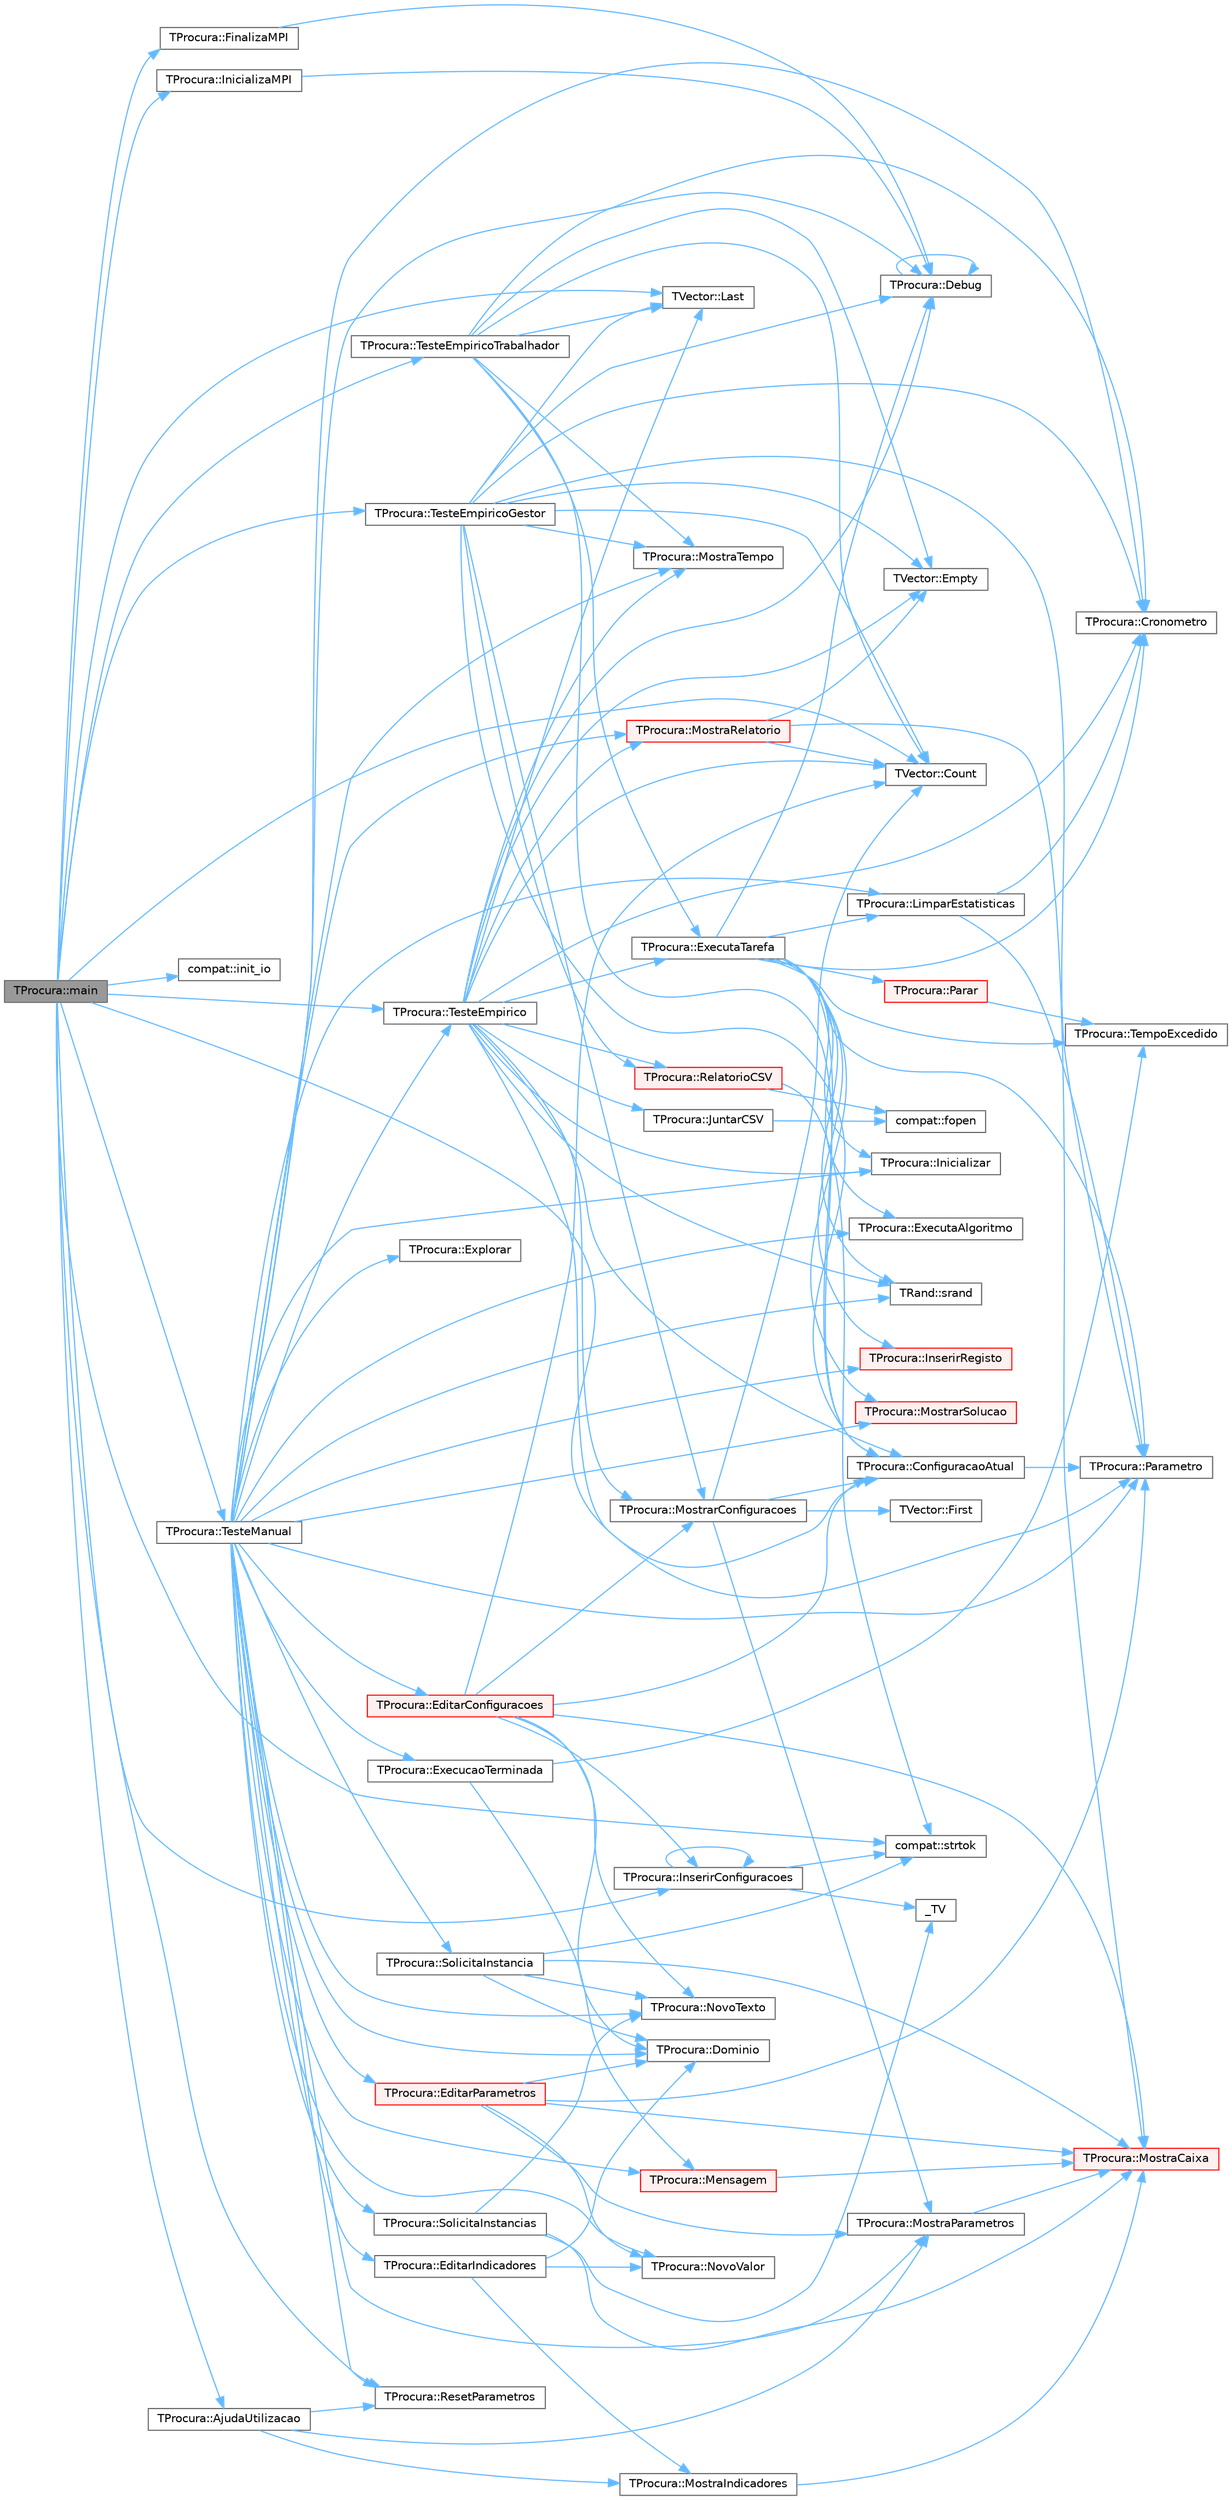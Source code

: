 digraph "TProcura::main"
{
 // LATEX_PDF_SIZE
  bgcolor="transparent";
  edge [fontname=Helvetica,fontsize=10,labelfontname=Helvetica,labelfontsize=10];
  node [fontname=Helvetica,fontsize=10,shape=box,height=0.2,width=0.4];
  rankdir="LR";
  Node1 [id="Node000001",label="TProcura::main",height=0.2,width=0.4,color="gray40", fillcolor="grey60", style="filled", fontcolor="black",tooltip="Inicializa a interação com o utilizador."];
  Node1 -> Node2 [id="edge1_Node000001_Node000002",color="steelblue1",style="solid",tooltip=" "];
  Node2 [id="Node000002",label="TProcura::AjudaUtilizacao",height=0.2,width=0.4,color="grey40", fillcolor="white", style="filled",URL="$classTProcura.html#adc4d653fe0feb6033083adc5d19e7fb5",tooltip="Mostra ajuda de utilização do programa."];
  Node2 -> Node3 [id="edge2_Node000002_Node000003",color="steelblue1",style="solid",tooltip=" "];
  Node3 [id="Node000003",label="TProcura::MostraIndicadores",height=0.2,width=0.4,color="grey40", fillcolor="white", style="filled",URL="$classTProcura.html#a99f5cf1c59ce543a58d802a1ac907299",tooltip="Mostra os indicadores definidos."];
  Node3 -> Node4 [id="edge3_Node000003_Node000004",color="steelblue1",style="solid",tooltip=" "];
  Node4 [id="Node000004",label="TProcura::MostraCaixa",height=0.2,width=0.4,color="red", fillcolor="#FFF0F0", style="filled",URL="$classTProcura.html#a3496857ee1a91785fbb6ad45f5e9ddea",tooltip=" "];
  Node2 -> Node6 [id="edge4_Node000002_Node000006",color="steelblue1",style="solid",tooltip=" "];
  Node6 [id="Node000006",label="TProcura::MostraParametros",height=0.2,width=0.4,color="grey40", fillcolor="white", style="filled",URL="$classTProcura.html#ae7fa07f03b8e5a201e35023ba7724b82",tooltip="Mostra os parâmetros atuais."];
  Node6 -> Node4 [id="edge5_Node000006_Node000004",color="steelblue1",style="solid",tooltip=" "];
  Node2 -> Node7 [id="edge6_Node000002_Node000007",color="steelblue1",style="solid",tooltip=" "];
  Node7 [id="Node000007",label="TProcura::ResetParametros",height=0.2,width=0.4,color="grey40", fillcolor="white", style="filled",URL="$classTProcura.html#a6b870a79b10bf2523bdb37c4b06bb871",tooltip="Inicializa os parametros, indicadores e instâncias."];
  Node1 -> Node8 [id="edge7_Node000001_Node000008",color="steelblue1",style="solid",tooltip=" "];
  Node8 [id="Node000008",label="TProcura::ConfiguracaoAtual",height=0.2,width=0.4,color="grey40", fillcolor="white", style="filled",URL="$classTProcura.html#ac1d9f06b12765a02290050af15463186",tooltip="Grava ou lê a configuração atual."];
  Node8 -> Node9 [id="edge8_Node000008_Node000009",color="steelblue1",style="solid",tooltip=" "];
  Node9 [id="Node000009",label="TProcura::Parametro",height=0.2,width=0.4,color="grey40", fillcolor="white", style="filled",URL="$classTProcura.html#a0e9e692f29af8a5d5279a8647c800437",tooltip=" "];
  Node1 -> Node10 [id="edge9_Node000001_Node000010",color="steelblue1",style="solid",tooltip=" "];
  Node10 [id="Node000010",label="TVector::Count",height=0.2,width=0.4,color="grey40", fillcolor="white", style="filled",URL="$classTVector.html#ac3c744d84543ca6e32859eb7dfccfeef",tooltip=" "];
  Node1 -> Node11 [id="edge10_Node000001_Node000011",color="steelblue1",style="solid",tooltip=" "];
  Node11 [id="Node000011",label="TProcura::FinalizaMPI",height=0.2,width=0.4,color="grey40", fillcolor="white", style="filled",URL="$classTProcura.html#a5f946d1f7a89ca3c50fbb80477966607",tooltip="Finaliza o ambiente MPI, se aplicável."];
  Node11 -> Node12 [id="edge11_Node000011_Node000012",color="steelblue1",style="solid",tooltip=" "];
  Node12 [id="Node000012",label="TProcura::Debug",height=0.2,width=0.4,color="grey40", fillcolor="white", style="filled",URL="$classTProcura.html#a0c5676c1b54ab6bdc1045b98aeafe456",tooltip="Mostra o estado no ecrã, para debug."];
  Node12 -> Node12 [id="edge12_Node000012_Node000012",color="steelblue1",style="solid",tooltip=" "];
  Node1 -> Node13 [id="edge13_Node000001_Node000013",color="steelblue1",style="solid",tooltip=" "];
  Node13 [id="Node000013",label="TProcura::InicializaMPI",height=0.2,width=0.4,color="grey40", fillcolor="white", style="filled",URL="$classTProcura.html#a99028e43382ddefb3660942deb95608d",tooltip="Inicializa o ambiente MPI, se aplicável."];
  Node13 -> Node12 [id="edge14_Node000013_Node000012",color="steelblue1",style="solid",tooltip=" "];
  Node1 -> Node14 [id="edge15_Node000001_Node000014",color="steelblue1",style="solid",tooltip=" "];
  Node14 [id="Node000014",label="compat::init_io",height=0.2,width=0.4,color="grey40", fillcolor="white", style="filled",URL="$namespacecompat.html#a4458d9a13083e2a6ae1b6c659c4043cc",tooltip=" "];
  Node1 -> Node15 [id="edge16_Node000001_Node000015",color="steelblue1",style="solid",tooltip=" "];
  Node15 [id="Node000015",label="TProcura::InserirConfiguracoes",height=0.2,width=0.4,color="grey40", fillcolor="white", style="filled",URL="$classTProcura.html#a662c7ff8ba62bb5745a7ee0ec92eea13",tooltip="Insere configurações a partir de uma string."];
  Node15 -> Node16 [id="edge17_Node000015_Node000016",color="steelblue1",style="solid",tooltip=" "];
  Node16 [id="Node000016",label="_TV",height=0.2,width=0.4,color="grey40", fillcolor="white", style="filled",URL="$TVector_8h.html#a442726d787e600d83bb1f358840dcb3a",tooltip=" "];
  Node15 -> Node15 [id="edge18_Node000015_Node000015",color="steelblue1",style="solid",tooltip=" "];
  Node15 -> Node17 [id="edge19_Node000015_Node000017",color="steelblue1",style="solid",tooltip=" "];
  Node17 [id="Node000017",label="compat::strtok",height=0.2,width=0.4,color="grey40", fillcolor="white", style="filled",URL="$namespacecompat.html#a342aea1a38c4383aedcc7fea5e68048a",tooltip=" "];
  Node1 -> Node18 [id="edge20_Node000001_Node000018",color="steelblue1",style="solid",tooltip=" "];
  Node18 [id="Node000018",label="TVector::Last",height=0.2,width=0.4,color="grey40", fillcolor="white", style="filled",URL="$classTVector.html#aa304d639c79ef2842f9951846c6292e3",tooltip=" "];
  Node1 -> Node7 [id="edge21_Node000001_Node000007",color="steelblue1",style="solid",tooltip=" "];
  Node1 -> Node17 [id="edge22_Node000001_Node000017",color="steelblue1",style="solid",tooltip=" "];
  Node1 -> Node19 [id="edge23_Node000001_Node000019",color="steelblue1",style="solid",tooltip=" "];
  Node19 [id="Node000019",label="TProcura::TesteEmpirico",height=0.2,width=0.4,color="grey40", fillcolor="white", style="filled",URL="$classTProcura.html#ae98922e2f7f8bb6e487af0a1e4f84336",tooltip="Executa testes empíricos, em todas as configurações guardadas, nas instâncias selecionadas."];
  Node19 -> Node8 [id="edge24_Node000019_Node000008",color="steelblue1",style="solid",tooltip=" "];
  Node19 -> Node10 [id="edge25_Node000019_Node000010",color="steelblue1",style="solid",tooltip=" "];
  Node19 -> Node20 [id="edge26_Node000019_Node000020",color="steelblue1",style="solid",tooltip=" "];
  Node20 [id="Node000020",label="TProcura::Cronometro",height=0.2,width=0.4,color="grey40", fillcolor="white", style="filled",URL="$classTProcura.html#adb09aa964fe750da7a383318cd0f48a0",tooltip="retorna o tempo em segundos desde que o cronómetro foi inicializado"];
  Node19 -> Node12 [id="edge27_Node000019_Node000012",color="steelblue1",style="solid",tooltip=" "];
  Node19 -> Node21 [id="edge28_Node000019_Node000021",color="steelblue1",style="solid",tooltip=" "];
  Node21 [id="Node000021",label="TVector::Empty",height=0.2,width=0.4,color="grey40", fillcolor="white", style="filled",URL="$classTVector.html#a4f242a23bca606a1d0c8f75115b1fde9",tooltip=" "];
  Node19 -> Node22 [id="edge29_Node000019_Node000022",color="steelblue1",style="solid",tooltip=" "];
  Node22 [id="Node000022",label="TProcura::ExecutaTarefa",height=0.2,width=0.4,color="grey40", fillcolor="white", style="filled",URL="$classTProcura.html#a2c3c5fdff8277b04a219156dec0f068b",tooltip="Executa uma tarefa num teste empírico."];
  Node22 -> Node8 [id="edge30_Node000022_Node000008",color="steelblue1",style="solid",tooltip=" "];
  Node22 -> Node20 [id="edge31_Node000022_Node000020",color="steelblue1",style="solid",tooltip=" "];
  Node22 -> Node12 [id="edge32_Node000022_Node000012",color="steelblue1",style="solid",tooltip=" "];
  Node22 -> Node23 [id="edge33_Node000022_Node000023",color="steelblue1",style="solid",tooltip=" "];
  Node23 [id="Node000023",label="TProcura::ExecutaAlgoritmo",height=0.2,width=0.4,color="grey40", fillcolor="white", style="filled",URL="$classTProcura.html#a1297806db02da2a44794883a6f427965",tooltip="Executa o algoritmo com os parametros atuais."];
  Node22 -> Node24 [id="edge34_Node000022_Node000024",color="steelblue1",style="solid",tooltip=" "];
  Node24 [id="Node000024",label="TProcura::Inicializar",height=0.2,width=0.4,color="grey40", fillcolor="white", style="filled",URL="$classTProcura.html#a1af0e64ed79d99972d8d48fadf839f43",tooltip="Coloca o objecto no estado inicial da procura."];
  Node22 -> Node25 [id="edge35_Node000022_Node000025",color="steelblue1",style="solid",tooltip=" "];
  Node25 [id="Node000025",label="TProcura::InserirRegisto",height=0.2,width=0.4,color="red", fillcolor="#FFF0F0", style="filled",URL="$classTProcura.html#acd7a254a5057023a21b9909053c36f24",tooltip="Insere um novo registo de resultados."];
  Node22 -> Node29 [id="edge36_Node000022_Node000029",color="steelblue1",style="solid",tooltip=" "];
  Node29 [id="Node000029",label="TProcura::LimparEstatisticas",height=0.2,width=0.4,color="grey40", fillcolor="white", style="filled",URL="$classTProcura.html#ae82e7be02923531e7ead26b1b25cec0f",tooltip="Chapar antes da execução do algoritmo. Limpa valores estatísticos, e fixa o instante limite de tempo ..."];
  Node29 -> Node20 [id="edge37_Node000029_Node000020",color="steelblue1",style="solid",tooltip=" "];
  Node29 -> Node9 [id="edge38_Node000029_Node000009",color="steelblue1",style="solid",tooltip=" "];
  Node22 -> Node30 [id="edge39_Node000022_Node000030",color="steelblue1",style="solid",tooltip=" "];
  Node30 [id="Node000030",label="TProcura::MostrarSolucao",height=0.2,width=0.4,color="red", fillcolor="#FFF0F0", style="filled",URL="$classTProcura.html#a014a294d094430b113ffb36e64a74d97",tooltip="definir para visualizar a solução"];
  Node22 -> Node9 [id="edge40_Node000022_Node000009",color="steelblue1",style="solid",tooltip=" "];
  Node22 -> Node31 [id="edge41_Node000022_Node000031",color="steelblue1",style="solid",tooltip=" "];
  Node31 [id="Node000031",label="TProcura::Parar",height=0.2,width=0.4,color="red", fillcolor="#FFF0F0", style="filled",URL="$classTProcura.html#a7952e187e1b0ae0ca52edab157223179",tooltip="Verifica se a procura deve ser interrompida."];
  Node31 -> Node33 [id="edge42_Node000031_Node000033",color="steelblue1",style="solid",tooltip=" "];
  Node33 [id="Node000033",label="TProcura::TempoExcedido",height=0.2,width=0.4,color="grey40", fillcolor="white", style="filled",URL="$classTProcura.html#afa3015ac104b603930d3f60a34c09fff",tooltip=" "];
  Node22 -> Node34 [id="edge43_Node000022_Node000034",color="steelblue1",style="solid",tooltip=" "];
  Node34 [id="Node000034",label="TRand::srand",height=0.2,width=0.4,color="grey40", fillcolor="white", style="filled",URL="$namespaceTRand.html#ad0b319d6f58ab6820b001b4e3d3ae245",tooltip="Inicializa a semente da geração pseudo-aleatória."];
  Node22 -> Node33 [id="edge44_Node000022_Node000033",color="steelblue1",style="solid",tooltip=" "];
  Node19 -> Node24 [id="edge45_Node000019_Node000024",color="steelblue1",style="solid",tooltip=" "];
  Node19 -> Node35 [id="edge46_Node000019_Node000035",color="steelblue1",style="solid",tooltip=" "];
  Node35 [id="Node000035",label="TProcura::JuntarCSV",height=0.2,width=0.4,color="grey40", fillcolor="white", style="filled",URL="$classTProcura.html#aa47aff45144b528adaecdb654c498844",tooltip="Juntar ficheiros CSV gerados por diferentes processos MPI em um único ficheiro."];
  Node35 -> Node36 [id="edge47_Node000035_Node000036",color="steelblue1",style="solid",tooltip=" "];
  Node36 [id="Node000036",label="compat::fopen",height=0.2,width=0.4,color="grey40", fillcolor="white", style="filled",URL="$namespacecompat.html#a00b22acc72899dbcb64f43ad8ec8b41d",tooltip=" "];
  Node19 -> Node18 [id="edge48_Node000019_Node000018",color="steelblue1",style="solid",tooltip=" "];
  Node19 -> Node37 [id="edge49_Node000019_Node000037",color="steelblue1",style="solid",tooltip=" "];
  Node37 [id="Node000037",label="TProcura::MostrarConfiguracoes",height=0.2,width=0.4,color="grey40", fillcolor="white", style="filled",URL="$classTProcura.html#a3332047124784be2fc7af575a5f7f8b5",tooltip="Mostra as configurações disponíveis."];
  Node37 -> Node8 [id="edge50_Node000037_Node000008",color="steelblue1",style="solid",tooltip=" "];
  Node37 -> Node10 [id="edge51_Node000037_Node000010",color="steelblue1",style="solid",tooltip=" "];
  Node37 -> Node38 [id="edge52_Node000037_Node000038",color="steelblue1",style="solid",tooltip=" "];
  Node38 [id="Node000038",label="TVector::First",height=0.2,width=0.4,color="grey40", fillcolor="white", style="filled",URL="$classTVector.html#a05f29646493d42f3c77081b6031d70e5",tooltip=" "];
  Node37 -> Node6 [id="edge53_Node000037_Node000006",color="steelblue1",style="solid",tooltip=" "];
  Node19 -> Node39 [id="edge54_Node000019_Node000039",color="steelblue1",style="solid",tooltip=" "];
  Node39 [id="Node000039",label="TProcura::MostraRelatorio",height=0.2,width=0.4,color="red", fillcolor="#FFF0F0", style="filled",URL="$classTProcura.html#a8efec796677c8e25ad8bdb56a1082e2d",tooltip="Mostra um relatório dos resultados."];
  Node39 -> Node10 [id="edge55_Node000039_Node000010",color="steelblue1",style="solid",tooltip=" "];
  Node39 -> Node21 [id="edge56_Node000039_Node000021",color="steelblue1",style="solid",tooltip=" "];
  Node39 -> Node4 [id="edge57_Node000039_Node000004",color="steelblue1",style="solid",tooltip=" "];
  Node19 -> Node45 [id="edge58_Node000019_Node000045",color="steelblue1",style="solid",tooltip=" "];
  Node45 [id="Node000045",label="TProcura::MostraTempo",height=0.2,width=0.4,color="grey40", fillcolor="white", style="filled",URL="$classTProcura.html#a3bfb17b3b826cc2f593f950a227c3049",tooltip="Mostra tempo num formato humano."];
  Node19 -> Node9 [id="edge59_Node000019_Node000009",color="steelblue1",style="solid",tooltip=" "];
  Node19 -> Node46 [id="edge60_Node000019_Node000046",color="steelblue1",style="solid",tooltip=" "];
  Node46 [id="Node000046",label="TProcura::RelatorioCSV",height=0.2,width=0.4,color="red", fillcolor="#FFF0F0", style="filled",URL="$classTProcura.html#ab29731e4c9c1d57ccf72740d7d96ec32",tooltip="Gera um relatório CSV com os resultados."];
  Node46 -> Node36 [id="edge61_Node000046_Node000036",color="steelblue1",style="solid",tooltip=" "];
  Node46 -> Node17 [id="edge62_Node000046_Node000017",color="steelblue1",style="solid",tooltip=" "];
  Node19 -> Node34 [id="edge63_Node000019_Node000034",color="steelblue1",style="solid",tooltip=" "];
  Node1 -> Node48 [id="edge64_Node000001_Node000048",color="steelblue1",style="solid",tooltip=" "];
  Node48 [id="Node000048",label="TProcura::TesteEmpiricoGestor",height=0.2,width=0.4,color="grey40", fillcolor="white", style="filled",URL="$classTProcura.html#afd7217164b5ffce15f1949138f469fdb",tooltip="Teste empírico com modo mestre-escravo (este é o mestre)"];
  Node48 -> Node8 [id="edge65_Node000048_Node000008",color="steelblue1",style="solid",tooltip=" "];
  Node48 -> Node10 [id="edge66_Node000048_Node000010",color="steelblue1",style="solid",tooltip=" "];
  Node48 -> Node20 [id="edge67_Node000048_Node000020",color="steelblue1",style="solid",tooltip=" "];
  Node48 -> Node12 [id="edge68_Node000048_Node000012",color="steelblue1",style="solid",tooltip=" "];
  Node48 -> Node21 [id="edge69_Node000048_Node000021",color="steelblue1",style="solid",tooltip=" "];
  Node48 -> Node18 [id="edge70_Node000048_Node000018",color="steelblue1",style="solid",tooltip=" "];
  Node48 -> Node37 [id="edge71_Node000048_Node000037",color="steelblue1",style="solid",tooltip=" "];
  Node48 -> Node45 [id="edge72_Node000048_Node000045",color="steelblue1",style="solid",tooltip=" "];
  Node48 -> Node9 [id="edge73_Node000048_Node000009",color="steelblue1",style="solid",tooltip=" "];
  Node48 -> Node46 [id="edge74_Node000048_Node000046",color="steelblue1",style="solid",tooltip=" "];
  Node1 -> Node49 [id="edge75_Node000001_Node000049",color="steelblue1",style="solid",tooltip=" "];
  Node49 [id="Node000049",label="TProcura::TesteEmpiricoTrabalhador",height=0.2,width=0.4,color="grey40", fillcolor="white", style="filled",URL="$classTProcura.html#a1b444fbb9aa1d6bf3df277df3f289587",tooltip="Teste empírico com modo mestre-escravo (este é o escravo)"];
  Node49 -> Node8 [id="edge76_Node000049_Node000008",color="steelblue1",style="solid",tooltip=" "];
  Node49 -> Node10 [id="edge77_Node000049_Node000010",color="steelblue1",style="solid",tooltip=" "];
  Node49 -> Node20 [id="edge78_Node000049_Node000020",color="steelblue1",style="solid",tooltip=" "];
  Node49 -> Node21 [id="edge79_Node000049_Node000021",color="steelblue1",style="solid",tooltip=" "];
  Node49 -> Node22 [id="edge80_Node000049_Node000022",color="steelblue1",style="solid",tooltip=" "];
  Node49 -> Node18 [id="edge81_Node000049_Node000018",color="steelblue1",style="solid",tooltip=" "];
  Node49 -> Node45 [id="edge82_Node000049_Node000045",color="steelblue1",style="solid",tooltip=" "];
  Node1 -> Node50 [id="edge83_Node000001_Node000050",color="steelblue1",style="solid",tooltip=" "];
  Node50 [id="Node000050",label="TProcura::TesteManual",height=0.2,width=0.4,color="grey40", fillcolor="white", style="filled",URL="$classTProcura.html#a5fdf4e8f76e59eb83fbc274fa61e34af",tooltip="Inicializa a interação com o utilizador."];
  Node50 -> Node20 [id="edge84_Node000050_Node000020",color="steelblue1",style="solid",tooltip=" "];
  Node50 -> Node12 [id="edge85_Node000050_Node000012",color="steelblue1",style="solid",tooltip=" "];
  Node50 -> Node51 [id="edge86_Node000050_Node000051",color="steelblue1",style="solid",tooltip=" "];
  Node51 [id="Node000051",label="TProcura::Dominio",height=0.2,width=0.4,color="grey40", fillcolor="white", style="filled",URL="$classTProcura.html#a12cd67e1b86ed4d6a6c47c652c0cd9bf",tooltip="Limita o domínio de um parâmetro inteiro."];
  Node50 -> Node52 [id="edge87_Node000050_Node000052",color="steelblue1",style="solid",tooltip=" "];
  Node52 [id="Node000052",label="TProcura::EditarConfiguracoes",height=0.2,width=0.4,color="red", fillcolor="#FFF0F0", style="filled",URL="$classTProcura.html#ae559b54c7ff363280df914fec988794f",tooltip="Permite ao utilizador editar as configurações."];
  Node52 -> Node8 [id="edge88_Node000052_Node000008",color="steelblue1",style="solid",tooltip=" "];
  Node52 -> Node10 [id="edge89_Node000052_Node000010",color="steelblue1",style="solid",tooltip=" "];
  Node52 -> Node51 [id="edge90_Node000052_Node000051",color="steelblue1",style="solid",tooltip=" "];
  Node52 -> Node15 [id="edge91_Node000052_Node000015",color="steelblue1",style="solid",tooltip=" "];
  Node52 -> Node4 [id="edge92_Node000052_Node000004",color="steelblue1",style="solid",tooltip=" "];
  Node52 -> Node37 [id="edge93_Node000052_Node000037",color="steelblue1",style="solid",tooltip=" "];
  Node52 -> Node55 [id="edge94_Node000052_Node000055",color="steelblue1",style="solid",tooltip=" "];
  Node55 [id="Node000055",label="TProcura::NovoTexto",height=0.2,width=0.4,color="grey40", fillcolor="white", style="filled",URL="$classTProcura.html#a17fa21564876d313f79b4376ce7366a1",tooltip=" "];
  Node50 -> Node56 [id="edge95_Node000050_Node000056",color="steelblue1",style="solid",tooltip=" "];
  Node56 [id="Node000056",label="TProcura::EditarIndicadores",height=0.2,width=0.4,color="grey40", fillcolor="white", style="filled",URL="$classTProcura.html#a8f5d1ccb82a33db762fbb8400eeacf39",tooltip="Permite ao utilizador editar os indicadores a utilizar."];
  Node56 -> Node51 [id="edge96_Node000056_Node000051",color="steelblue1",style="solid",tooltip=" "];
  Node56 -> Node3 [id="edge97_Node000056_Node000003",color="steelblue1",style="solid",tooltip=" "];
  Node56 -> Node57 [id="edge98_Node000056_Node000057",color="steelblue1",style="solid",tooltip=" "];
  Node57 [id="Node000057",label="TProcura::NovoValor",height=0.2,width=0.4,color="grey40", fillcolor="white", style="filled",URL="$classTProcura.html#a9918a19f3cead7c9c6bd28f19ff31b0e",tooltip=" "];
  Node50 -> Node58 [id="edge99_Node000050_Node000058",color="steelblue1",style="solid",tooltip=" "];
  Node58 [id="Node000058",label="TProcura::EditarParametros",height=0.2,width=0.4,color="red", fillcolor="#FFF0F0", style="filled",URL="$classTProcura.html#ab044dca559e3c04e5cec68647af2c7c4",tooltip="Permite ao utilizador editar os parâmetros."];
  Node58 -> Node51 [id="edge100_Node000058_Node000051",color="steelblue1",style="solid",tooltip=" "];
  Node58 -> Node4 [id="edge101_Node000058_Node000004",color="steelblue1",style="solid",tooltip=" "];
  Node58 -> Node6 [id="edge102_Node000058_Node000006",color="steelblue1",style="solid",tooltip=" "];
  Node58 -> Node57 [id="edge103_Node000058_Node000057",color="steelblue1",style="solid",tooltip=" "];
  Node58 -> Node9 [id="edge104_Node000058_Node000009",color="steelblue1",style="solid",tooltip=" "];
  Node50 -> Node59 [id="edge105_Node000050_Node000059",color="steelblue1",style="solid",tooltip=" "];
  Node59 [id="Node000059",label="TProcura::ExecucaoTerminada",height=0.2,width=0.4,color="grey40", fillcolor="white", style="filled",URL="$classTProcura.html#a86985c8dc9a0e0bd375a4148f6ea6de7",tooltip="Chamar após a execução do algoritmo. Grava o tempo consumido."];
  Node59 -> Node60 [id="edge106_Node000059_Node000060",color="steelblue1",style="solid",tooltip=" "];
  Node60 [id="Node000060",label="TProcura::Mensagem",height=0.2,width=0.4,color="red", fillcolor="#FFF0F0", style="filled",URL="$classTProcura.html#a8367fcda807ebad51f2475eba9adf3a3",tooltip=" "];
  Node60 -> Node4 [id="edge107_Node000060_Node000004",color="steelblue1",style="solid",tooltip=" "];
  Node59 -> Node33 [id="edge108_Node000059_Node000033",color="steelblue1",style="solid",tooltip=" "];
  Node50 -> Node23 [id="edge109_Node000050_Node000023",color="steelblue1",style="solid",tooltip=" "];
  Node50 -> Node61 [id="edge110_Node000050_Node000061",color="steelblue1",style="solid",tooltip=" "];
  Node61 [id="Node000061",label="TProcura::Explorar",height=0.2,width=0.4,color="grey40", fillcolor="white", style="filled",URL="$classTProcura.html#abd93e2ba1f58d3ee7bef74845cee99fb",tooltip="definir para explorar manualmente os dados (não definido em TProcura, apenas em TProcuraConstrutiva)"];
  Node50 -> Node24 [id="edge111_Node000050_Node000024",color="steelblue1",style="solid",tooltip=" "];
  Node50 -> Node25 [id="edge112_Node000050_Node000025",color="steelblue1",style="solid",tooltip=" "];
  Node50 -> Node29 [id="edge113_Node000050_Node000029",color="steelblue1",style="solid",tooltip=" "];
  Node50 -> Node60 [id="edge114_Node000050_Node000060",color="steelblue1",style="solid",tooltip=" "];
  Node50 -> Node6 [id="edge115_Node000050_Node000006",color="steelblue1",style="solid",tooltip=" "];
  Node50 -> Node39 [id="edge116_Node000050_Node000039",color="steelblue1",style="solid",tooltip=" "];
  Node50 -> Node30 [id="edge117_Node000050_Node000030",color="steelblue1",style="solid",tooltip=" "];
  Node50 -> Node45 [id="edge118_Node000050_Node000045",color="steelblue1",style="solid",tooltip=" "];
  Node50 -> Node55 [id="edge119_Node000050_Node000055",color="steelblue1",style="solid",tooltip=" "];
  Node50 -> Node57 [id="edge120_Node000050_Node000057",color="steelblue1",style="solid",tooltip=" "];
  Node50 -> Node9 [id="edge121_Node000050_Node000009",color="steelblue1",style="solid",tooltip=" "];
  Node50 -> Node7 [id="edge122_Node000050_Node000007",color="steelblue1",style="solid",tooltip=" "];
  Node50 -> Node62 [id="edge123_Node000050_Node000062",color="steelblue1",style="solid",tooltip=" "];
  Node62 [id="Node000062",label="TProcura::SolicitaInstancia",height=0.2,width=0.4,color="grey40", fillcolor="white", style="filled",URL="$classTProcura.html#ae9f0b921a171a110e6a6fcc209332635",tooltip="Solicita ao utilizador o ID da instância a utilizar, permitindo alterar também o prefixo do ficheiro."];
  Node62 -> Node51 [id="edge124_Node000062_Node000051",color="steelblue1",style="solid",tooltip=" "];
  Node62 -> Node4 [id="edge125_Node000062_Node000004",color="steelblue1",style="solid",tooltip=" "];
  Node62 -> Node55 [id="edge126_Node000062_Node000055",color="steelblue1",style="solid",tooltip=" "];
  Node62 -> Node17 [id="edge127_Node000062_Node000017",color="steelblue1",style="solid",tooltip=" "];
  Node50 -> Node63 [id="edge128_Node000050_Node000063",color="steelblue1",style="solid",tooltip=" "];
  Node63 [id="Node000063",label="TProcura::SolicitaInstancias",height=0.2,width=0.4,color="grey40", fillcolor="white", style="filled",URL="$classTProcura.html#a6941386b767d6f0723c6eb9d27241d69",tooltip="Solicita ao utilizador uma lista de instâncias."];
  Node63 -> Node16 [id="edge129_Node000063_Node000016",color="steelblue1",style="solid",tooltip=" "];
  Node63 -> Node4 [id="edge130_Node000063_Node000004",color="steelblue1",style="solid",tooltip=" "];
  Node63 -> Node55 [id="edge131_Node000063_Node000055",color="steelblue1",style="solid",tooltip=" "];
  Node50 -> Node34 [id="edge132_Node000050_Node000034",color="steelblue1",style="solid",tooltip=" "];
  Node50 -> Node19 [id="edge133_Node000050_Node000019",color="steelblue1",style="solid",tooltip=" "];
}
